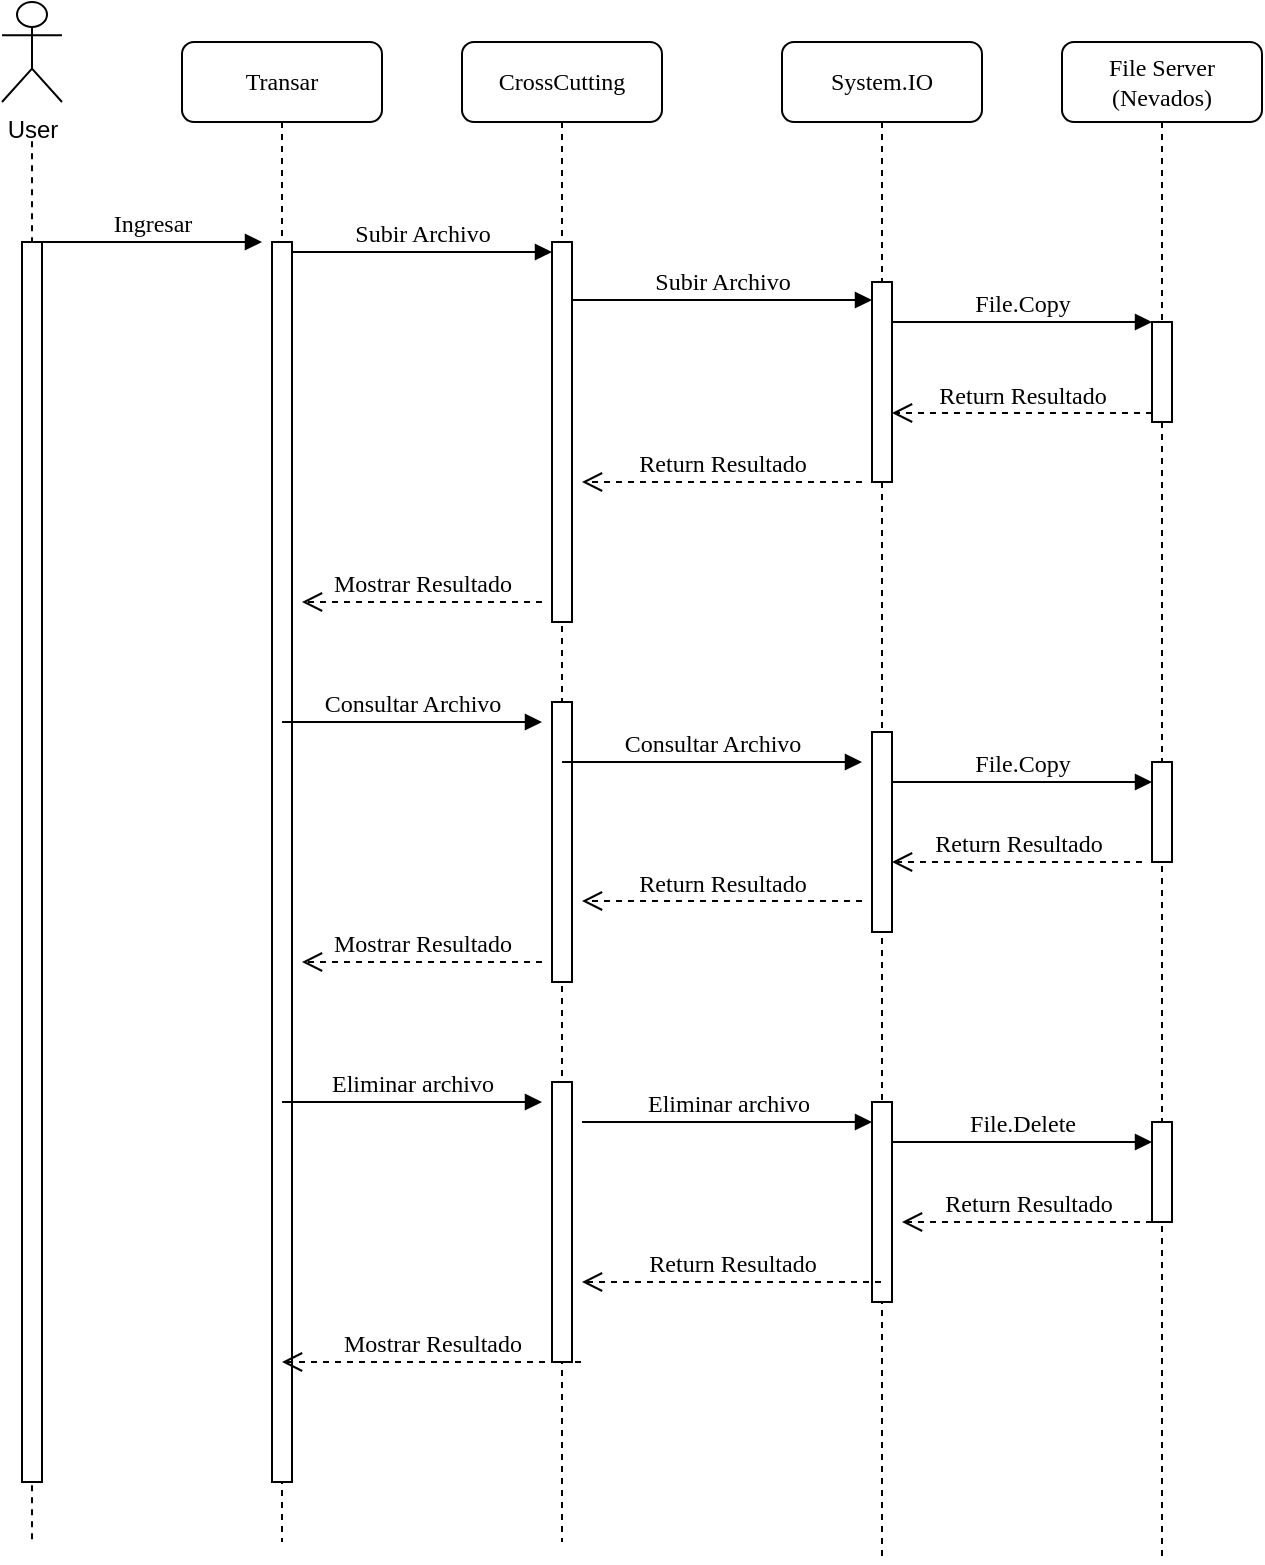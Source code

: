 <mxfile version="13.3.1" type="github">
  <diagram name="Page-1" id="13e1069c-82ec-6db2-03f1-153e76fe0fe0">
    <mxGraphModel dx="1955" dy="995" grid="1" gridSize="10" guides="1" tooltips="1" connect="1" arrows="1" fold="1" page="1" pageScale="1" pageWidth="1100" pageHeight="850" background="#ffffff" math="0" shadow="0">
      <root>
        <mxCell id="0" />
        <mxCell id="1" parent="0" />
        <mxCell id="7baba1c4bc27f4b0-2" value="CrossCutting" style="shape=umlLifeline;perimeter=lifelinePerimeter;whiteSpace=wrap;html=1;container=1;collapsible=0;recursiveResize=0;outlineConnect=0;rounded=1;shadow=0;comic=0;labelBackgroundColor=none;strokeWidth=1;fontFamily=Verdana;fontSize=12;align=center;" parent="1" vertex="1">
          <mxGeometry x="240" y="80" width="100" height="750" as="geometry" />
        </mxCell>
        <mxCell id="7baba1c4bc27f4b0-10" value="" style="html=1;points=[];perimeter=orthogonalPerimeter;rounded=0;shadow=0;comic=0;labelBackgroundColor=none;strokeWidth=1;fontFamily=Verdana;fontSize=12;align=center;" parent="7baba1c4bc27f4b0-2" vertex="1">
          <mxGeometry x="45" y="100" width="10" height="190" as="geometry" />
        </mxCell>
        <mxCell id="BOwjFTfu1B4968YUIJ_x-10" value="" style="html=1;points=[];perimeter=orthogonalPerimeter;rounded=0;shadow=0;comic=0;labelBackgroundColor=none;strokeWidth=1;fontFamily=Verdana;fontSize=12;align=center;" vertex="1" parent="7baba1c4bc27f4b0-2">
          <mxGeometry x="45" y="330" width="10" height="140" as="geometry" />
        </mxCell>
        <mxCell id="BOwjFTfu1B4968YUIJ_x-21" value="" style="html=1;points=[];perimeter=orthogonalPerimeter;rounded=0;shadow=0;comic=0;labelBackgroundColor=none;strokeWidth=1;fontFamily=Verdana;fontSize=12;align=center;" vertex="1" parent="7baba1c4bc27f4b0-2">
          <mxGeometry x="45" y="520" width="10" height="140" as="geometry" />
        </mxCell>
        <mxCell id="7baba1c4bc27f4b0-3" value="System.IO" style="shape=umlLifeline;perimeter=lifelinePerimeter;whiteSpace=wrap;html=1;container=1;collapsible=0;recursiveResize=0;outlineConnect=0;rounded=1;shadow=0;comic=0;labelBackgroundColor=none;strokeWidth=1;fontFamily=Verdana;fontSize=12;align=center;" parent="1" vertex="1">
          <mxGeometry x="400" y="80" width="100" height="760" as="geometry" />
        </mxCell>
        <mxCell id="7baba1c4bc27f4b0-13" value="" style="html=1;points=[];perimeter=orthogonalPerimeter;rounded=0;shadow=0;comic=0;labelBackgroundColor=none;strokeWidth=1;fontFamily=Verdana;fontSize=12;align=center;" parent="7baba1c4bc27f4b0-3" vertex="1">
          <mxGeometry x="45" y="120" width="10" height="100" as="geometry" />
        </mxCell>
        <mxCell id="BOwjFTfu1B4968YUIJ_x-13" value="" style="html=1;points=[];perimeter=orthogonalPerimeter;rounded=0;shadow=0;comic=0;labelBackgroundColor=none;strokeWidth=1;fontFamily=Verdana;fontSize=12;align=center;" vertex="1" parent="7baba1c4bc27f4b0-3">
          <mxGeometry x="45" y="345" width="10" height="100" as="geometry" />
        </mxCell>
        <mxCell id="BOwjFTfu1B4968YUIJ_x-23" value="" style="html=1;points=[];perimeter=orthogonalPerimeter;rounded=0;shadow=0;comic=0;labelBackgroundColor=none;strokeWidth=1;fontFamily=Verdana;fontSize=12;align=center;" vertex="1" parent="7baba1c4bc27f4b0-3">
          <mxGeometry x="45" y="530" width="10" height="100" as="geometry" />
        </mxCell>
        <mxCell id="7baba1c4bc27f4b0-4" value="File Server&lt;br&gt;(Nevados)" style="shape=umlLifeline;perimeter=lifelinePerimeter;whiteSpace=wrap;html=1;container=1;collapsible=0;recursiveResize=0;outlineConnect=0;rounded=1;shadow=0;comic=0;labelBackgroundColor=none;strokeWidth=1;fontFamily=Verdana;fontSize=12;align=center;" parent="1" vertex="1">
          <mxGeometry x="540" y="80" width="100" height="760" as="geometry" />
        </mxCell>
        <mxCell id="BOwjFTfu1B4968YUIJ_x-25" value="" style="html=1;points=[];perimeter=orthogonalPerimeter;rounded=0;shadow=0;comic=0;labelBackgroundColor=none;strokeWidth=1;fontFamily=Verdana;fontSize=12;align=center;" vertex="1" parent="7baba1c4bc27f4b0-4">
          <mxGeometry x="45" y="540" width="10" height="50" as="geometry" />
        </mxCell>
        <mxCell id="7baba1c4bc27f4b0-8" value="Transar" style="shape=umlLifeline;perimeter=lifelinePerimeter;whiteSpace=wrap;html=1;container=1;collapsible=0;recursiveResize=0;outlineConnect=0;rounded=1;shadow=0;comic=0;labelBackgroundColor=none;strokeWidth=1;fontFamily=Verdana;fontSize=12;align=center;" parent="1" vertex="1">
          <mxGeometry x="100" y="80" width="100" height="750" as="geometry" />
        </mxCell>
        <mxCell id="7baba1c4bc27f4b0-9" value="" style="html=1;points=[];perimeter=orthogonalPerimeter;rounded=0;shadow=0;comic=0;labelBackgroundColor=none;strokeWidth=1;fontFamily=Verdana;fontSize=12;align=center;" parent="7baba1c4bc27f4b0-8" vertex="1">
          <mxGeometry x="45" y="100" width="10" height="620" as="geometry" />
        </mxCell>
        <mxCell id="7baba1c4bc27f4b0-16" value="" style="html=1;points=[];perimeter=orthogonalPerimeter;rounded=0;shadow=0;comic=0;labelBackgroundColor=none;strokeWidth=1;fontFamily=Verdana;fontSize=12;align=center;" parent="1" vertex="1">
          <mxGeometry x="585" y="220" width="10" height="50" as="geometry" />
        </mxCell>
        <mxCell id="7baba1c4bc27f4b0-17" value="File.Copy" style="html=1;verticalAlign=bottom;endArrow=block;labelBackgroundColor=none;fontFamily=Verdana;fontSize=12;edgeStyle=elbowEdgeStyle;elbow=vertical;" parent="1" source="7baba1c4bc27f4b0-13" target="7baba1c4bc27f4b0-16" edge="1">
          <mxGeometry relative="1" as="geometry">
            <mxPoint x="510" y="220" as="sourcePoint" />
            <Array as="points">
              <mxPoint x="460" y="220" />
            </Array>
          </mxGeometry>
        </mxCell>
        <mxCell id="7baba1c4bc27f4b0-22" value="" style="html=1;points=[];perimeter=orthogonalPerimeter;rounded=0;shadow=0;comic=0;labelBackgroundColor=none;strokeWidth=1;fontFamily=Verdana;fontSize=12;align=center;" parent="1" vertex="1">
          <mxGeometry x="585" y="440" width="10" height="50" as="geometry" />
        </mxCell>
        <mxCell id="7baba1c4bc27f4b0-11" value="Subir Archivo" style="html=1;verticalAlign=bottom;endArrow=block;entryX=0;entryY=0;labelBackgroundColor=none;fontFamily=Verdana;fontSize=12;edgeStyle=elbowEdgeStyle;elbow=vertical;" parent="1" edge="1">
          <mxGeometry relative="1" as="geometry">
            <mxPoint x="155" y="185" as="sourcePoint" />
            <mxPoint x="285" y="185" as="targetPoint" />
          </mxGeometry>
        </mxCell>
        <mxCell id="7baba1c4bc27f4b0-14" value="Subir Archivo" style="html=1;verticalAlign=bottom;endArrow=block;entryX=0;entryY=0;labelBackgroundColor=none;fontFamily=Verdana;fontSize=12;edgeStyle=elbowEdgeStyle;elbow=vertical;" parent="1" edge="1">
          <mxGeometry relative="1" as="geometry">
            <mxPoint x="295" y="209" as="sourcePoint" />
            <mxPoint x="445" y="209.0" as="targetPoint" />
          </mxGeometry>
        </mxCell>
        <mxCell id="BOwjFTfu1B4968YUIJ_x-4" value="Return Resultado" style="html=1;verticalAlign=bottom;endArrow=open;dashed=1;endSize=8;labelBackgroundColor=none;fontFamily=Verdana;fontSize=12;edgeStyle=elbowEdgeStyle;elbow=vertical;entryX=1.002;entryY=0.263;entryDx=0;entryDy=0;entryPerimeter=0;" edge="1" parent="1">
          <mxGeometry relative="1" as="geometry">
            <mxPoint x="300" y="300.49" as="targetPoint" />
            <Array as="points">
              <mxPoint x="194.98" y="300" />
              <mxPoint x="419.98" y="300" />
            </Array>
            <mxPoint x="440" y="300" as="sourcePoint" />
          </mxGeometry>
        </mxCell>
        <mxCell id="BOwjFTfu1B4968YUIJ_x-8" value="Return Resultado" style="html=1;verticalAlign=bottom;endArrow=open;dashed=1;endSize=8;labelBackgroundColor=none;fontFamily=Verdana;fontSize=12;edgeStyle=elbowEdgeStyle;elbow=vertical;" edge="1" parent="1">
          <mxGeometry relative="1" as="geometry">
            <mxPoint x="455" y="265.5" as="targetPoint" />
            <Array as="points">
              <mxPoint x="530" y="265.5" />
              <mxPoint x="560" y="265.5" />
            </Array>
            <mxPoint x="585" y="265.5" as="sourcePoint" />
          </mxGeometry>
        </mxCell>
        <mxCell id="BOwjFTfu1B4968YUIJ_x-9" value="Mostrar Resultado" style="html=1;verticalAlign=bottom;endArrow=open;dashed=1;endSize=8;labelBackgroundColor=none;fontFamily=Verdana;fontSize=12;edgeStyle=elbowEdgeStyle;elbow=vertical;" edge="1" parent="1">
          <mxGeometry relative="1" as="geometry">
            <mxPoint x="160" y="360" as="targetPoint" />
            <Array as="points" />
            <mxPoint x="280" y="360" as="sourcePoint" />
          </mxGeometry>
        </mxCell>
        <mxCell id="BOwjFTfu1B4968YUIJ_x-11" value="Consultar Archivo" style="html=1;verticalAlign=bottom;endArrow=block;entryX=0;entryY=0;labelBackgroundColor=none;fontFamily=Verdana;fontSize=12;edgeStyle=elbowEdgeStyle;elbow=vertical;" edge="1" parent="1">
          <mxGeometry relative="1" as="geometry">
            <mxPoint x="150" y="420" as="sourcePoint" />
            <mxPoint x="280" y="420" as="targetPoint" />
          </mxGeometry>
        </mxCell>
        <mxCell id="BOwjFTfu1B4968YUIJ_x-14" value="Consultar Archivo" style="html=1;verticalAlign=bottom;endArrow=block;entryX=0;entryY=0;labelBackgroundColor=none;fontFamily=Verdana;fontSize=12;edgeStyle=elbowEdgeStyle;elbow=vertical;" edge="1" parent="1">
          <mxGeometry relative="1" as="geometry">
            <mxPoint x="290" y="440" as="sourcePoint" />
            <mxPoint x="440" y="440.0" as="targetPoint" />
          </mxGeometry>
        </mxCell>
        <mxCell id="BOwjFTfu1B4968YUIJ_x-15" value="File.Copy" style="html=1;verticalAlign=bottom;endArrow=block;labelBackgroundColor=none;fontFamily=Verdana;fontSize=12;edgeStyle=elbowEdgeStyle;elbow=vertical;" edge="1" parent="1">
          <mxGeometry relative="1" as="geometry">
            <mxPoint x="455" y="450" as="sourcePoint" />
            <Array as="points">
              <mxPoint x="460" y="450" />
            </Array>
            <mxPoint x="585" y="450" as="targetPoint" />
          </mxGeometry>
        </mxCell>
        <mxCell id="BOwjFTfu1B4968YUIJ_x-18" value="Return Resultado" style="html=1;verticalAlign=bottom;endArrow=open;dashed=1;endSize=8;labelBackgroundColor=none;fontFamily=Verdana;fontSize=12;edgeStyle=elbowEdgeStyle;elbow=vertical;entryX=1.002;entryY=0.263;entryDx=0;entryDy=0;entryPerimeter=0;" edge="1" parent="1">
          <mxGeometry relative="1" as="geometry">
            <mxPoint x="455" y="490.49" as="targetPoint" />
            <Array as="points">
              <mxPoint x="349.98" y="490" />
              <mxPoint x="574.98" y="490" />
            </Array>
            <mxPoint x="580" y="490" as="sourcePoint" />
          </mxGeometry>
        </mxCell>
        <mxCell id="BOwjFTfu1B4968YUIJ_x-19" value="Return Resultado" style="html=1;verticalAlign=bottom;endArrow=open;dashed=1;endSize=8;labelBackgroundColor=none;fontFamily=Verdana;fontSize=12;edgeStyle=elbowEdgeStyle;elbow=vertical;entryX=1.002;entryY=0.263;entryDx=0;entryDy=0;entryPerimeter=0;" edge="1" parent="1">
          <mxGeometry relative="1" as="geometry">
            <mxPoint x="300" y="509.99" as="targetPoint" />
            <Array as="points">
              <mxPoint x="194.98" y="509.5" />
              <mxPoint x="419.98" y="509.5" />
            </Array>
            <mxPoint x="440" y="509.5" as="sourcePoint" />
          </mxGeometry>
        </mxCell>
        <mxCell id="BOwjFTfu1B4968YUIJ_x-20" value="Mostrar Resultado" style="html=1;verticalAlign=bottom;endArrow=open;dashed=1;endSize=8;labelBackgroundColor=none;fontFamily=Verdana;fontSize=12;edgeStyle=elbowEdgeStyle;elbow=vertical;" edge="1" parent="1">
          <mxGeometry relative="1" as="geometry">
            <mxPoint x="160" y="540" as="targetPoint" />
            <Array as="points" />
            <mxPoint x="280" y="540" as="sourcePoint" />
          </mxGeometry>
        </mxCell>
        <mxCell id="BOwjFTfu1B4968YUIJ_x-22" value="Eliminar archivo" style="html=1;verticalAlign=bottom;endArrow=block;entryX=0;entryY=0;labelBackgroundColor=none;fontFamily=Verdana;fontSize=12;edgeStyle=elbowEdgeStyle;elbow=vertical;" edge="1" parent="1">
          <mxGeometry relative="1" as="geometry">
            <mxPoint x="150" y="610" as="sourcePoint" />
            <mxPoint x="280" y="610" as="targetPoint" />
          </mxGeometry>
        </mxCell>
        <mxCell id="BOwjFTfu1B4968YUIJ_x-24" value="Eliminar archivo" style="html=1;verticalAlign=bottom;endArrow=block;labelBackgroundColor=none;fontFamily=Verdana;fontSize=12;edgeStyle=elbowEdgeStyle;elbow=vertical;" edge="1" parent="1" target="BOwjFTfu1B4968YUIJ_x-23">
          <mxGeometry relative="1" as="geometry">
            <mxPoint x="300" y="620" as="sourcePoint" />
            <mxPoint x="430" y="620" as="targetPoint" />
          </mxGeometry>
        </mxCell>
        <mxCell id="BOwjFTfu1B4968YUIJ_x-27" value="File.Delete" style="html=1;verticalAlign=bottom;endArrow=block;labelBackgroundColor=none;fontFamily=Verdana;fontSize=12;edgeStyle=elbowEdgeStyle;elbow=vertical;" edge="1" parent="1">
          <mxGeometry relative="1" as="geometry">
            <mxPoint x="455" y="630" as="sourcePoint" />
            <Array as="points">
              <mxPoint x="460" y="630" />
            </Array>
            <mxPoint x="585" y="630" as="targetPoint" />
          </mxGeometry>
        </mxCell>
        <mxCell id="BOwjFTfu1B4968YUIJ_x-29" value="Return Resultado" style="html=1;verticalAlign=bottom;endArrow=open;dashed=1;endSize=8;labelBackgroundColor=none;fontFamily=Verdana;fontSize=12;edgeStyle=elbowEdgeStyle;elbow=vertical;entryX=1.002;entryY=0.263;entryDx=0;entryDy=0;entryPerimeter=0;" edge="1" parent="1">
          <mxGeometry relative="1" as="geometry">
            <mxPoint x="460" y="670.49" as="targetPoint" />
            <Array as="points">
              <mxPoint x="354.98" y="670" />
              <mxPoint x="579.98" y="670" />
            </Array>
            <mxPoint x="585" y="670" as="sourcePoint" />
          </mxGeometry>
        </mxCell>
        <mxCell id="BOwjFTfu1B4968YUIJ_x-30" value="Return Resultado" style="html=1;verticalAlign=bottom;endArrow=open;dashed=1;endSize=8;labelBackgroundColor=none;fontFamily=Verdana;fontSize=12;edgeStyle=elbowEdgeStyle;elbow=vertical;entryX=1.002;entryY=0.263;entryDx=0;entryDy=0;entryPerimeter=0;" edge="1" parent="1" source="7baba1c4bc27f4b0-3">
          <mxGeometry relative="1" as="geometry">
            <mxPoint x="300" y="700.49" as="targetPoint" />
            <Array as="points">
              <mxPoint x="194.98" y="700" />
              <mxPoint x="419.98" y="700" />
            </Array>
            <mxPoint x="425" y="700" as="sourcePoint" />
          </mxGeometry>
        </mxCell>
        <mxCell id="BOwjFTfu1B4968YUIJ_x-32" value="Mostrar Resultado" style="html=1;verticalAlign=bottom;endArrow=open;dashed=1;endSize=8;labelBackgroundColor=none;fontFamily=Verdana;fontSize=12;edgeStyle=elbowEdgeStyle;elbow=vertical;entryX=1.002;entryY=0.263;entryDx=0;entryDy=0;entryPerimeter=0;" edge="1" parent="1">
          <mxGeometry relative="1" as="geometry">
            <mxPoint x="150" y="740.49" as="targetPoint" />
            <Array as="points">
              <mxPoint x="44.98" y="740" />
              <mxPoint x="269.98" y="740" />
            </Array>
            <mxPoint x="299.5" y="740" as="sourcePoint" />
          </mxGeometry>
        </mxCell>
        <mxCell id="BOwjFTfu1B4968YUIJ_x-33" value="User" style="shape=umlActor;verticalLabelPosition=bottom;labelBackgroundColor=#ffffff;verticalAlign=top;html=1;outlineConnect=0;" vertex="1" parent="1">
          <mxGeometry x="10" y="60" width="30" height="50" as="geometry" />
        </mxCell>
        <mxCell id="BOwjFTfu1B4968YUIJ_x-40" value="" style="endArrow=none;dashed=1;html=1;" edge="1" parent="1">
          <mxGeometry width="50" height="50" relative="1" as="geometry">
            <mxPoint x="25" y="828.667" as="sourcePoint" />
            <mxPoint x="25" y="128" as="targetPoint" />
          </mxGeometry>
        </mxCell>
        <mxCell id="BOwjFTfu1B4968YUIJ_x-38" value="" style="html=1;points=[];perimeter=orthogonalPerimeter;rounded=0;shadow=0;comic=0;labelBackgroundColor=none;strokeWidth=1;fontFamily=Verdana;fontSize=12;align=center;" vertex="1" parent="1">
          <mxGeometry x="20" y="180" width="10" height="620" as="geometry" />
        </mxCell>
        <mxCell id="BOwjFTfu1B4968YUIJ_x-42" value="Ingresar" style="html=1;verticalAlign=bottom;endArrow=block;labelBackgroundColor=none;fontFamily=Verdana;fontSize=12;edgeStyle=elbowEdgeStyle;elbow=vertical;" edge="1" parent="1">
          <mxGeometry relative="1" as="geometry">
            <mxPoint x="30" y="180" as="sourcePoint" />
            <mxPoint x="140" y="180" as="targetPoint" />
          </mxGeometry>
        </mxCell>
      </root>
    </mxGraphModel>
  </diagram>
</mxfile>
